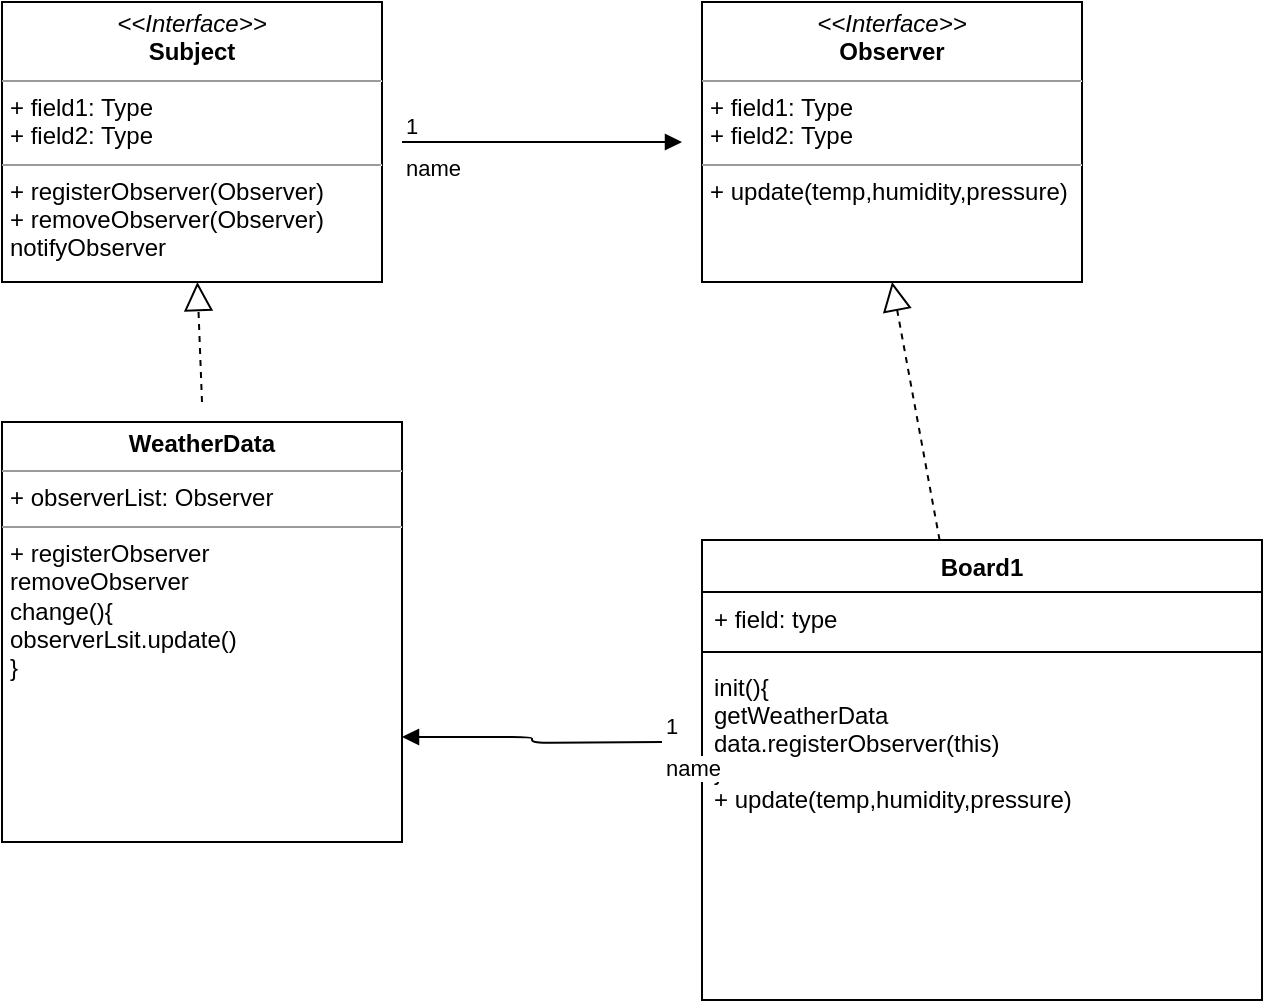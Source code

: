 <mxfile version="13.9.2" type="github">
  <diagram id="C5RBs43oDa-KdzZeNtuy" name="Page-1">
    <mxGraphModel dx="946" dy="623" grid="1" gridSize="10" guides="1" tooltips="1" connect="1" arrows="1" fold="1" page="1" pageScale="1" pageWidth="827" pageHeight="1169" math="0" shadow="0">
      <root>
        <mxCell id="WIyWlLk6GJQsqaUBKTNV-0" />
        <mxCell id="WIyWlLk6GJQsqaUBKTNV-1" parent="WIyWlLk6GJQsqaUBKTNV-0" />
        <mxCell id="MAHKBruZsBhOx860yYi9-2" value="&lt;p style=&quot;margin: 0px ; margin-top: 4px ; text-align: center&quot;&gt;&lt;i&gt;&amp;lt;&amp;lt;Interface&amp;gt;&amp;gt;&lt;/i&gt;&lt;br&gt;&lt;b&gt;Subject&lt;/b&gt;&lt;/p&gt;&lt;hr size=&quot;1&quot;&gt;&lt;p style=&quot;margin: 0px ; margin-left: 4px&quot;&gt;+ field1: Type&lt;br&gt;+ field2: Type&lt;/p&gt;&lt;hr size=&quot;1&quot;&gt;&lt;p style=&quot;margin: 0px ; margin-left: 4px&quot;&gt;+ registerObserver(Observer)&lt;br&gt;+ removeObserver(Observer)&lt;/p&gt;&lt;p style=&quot;margin: 0px ; margin-left: 4px&quot;&gt;notifyObserver&lt;/p&gt;&lt;p style=&quot;margin: 0px ; margin-left: 4px&quot;&gt;&lt;br&gt;&lt;/p&gt;" style="verticalAlign=top;align=left;overflow=fill;fontSize=12;fontFamily=Helvetica;html=1;" vertex="1" parent="WIyWlLk6GJQsqaUBKTNV-1">
          <mxGeometry x="110" y="230" width="190" height="140" as="geometry" />
        </mxCell>
        <mxCell id="MAHKBruZsBhOx860yYi9-3" value="&lt;p style=&quot;margin: 0px ; margin-top: 4px ; text-align: center&quot;&gt;&lt;b&gt;WeatherData&lt;/b&gt;&lt;/p&gt;&lt;hr size=&quot;1&quot;&gt;&lt;p style=&quot;margin: 0px ; margin-left: 4px&quot;&gt;+ observerList: Observer&lt;/p&gt;&lt;hr size=&quot;1&quot;&gt;&lt;p style=&quot;margin: 0px ; margin-left: 4px&quot;&gt;+ registerObserver&lt;/p&gt;&lt;p style=&quot;margin: 0px ; margin-left: 4px&quot;&gt;removeObserver&lt;/p&gt;&lt;p style=&quot;margin: 0px ; margin-left: 4px&quot;&gt;change(){&lt;/p&gt;&lt;p style=&quot;margin: 0px ; margin-left: 4px&quot;&gt;observerLsit.update()&lt;/p&gt;&lt;p style=&quot;margin: 0px ; margin-left: 4px&quot;&gt;}&lt;/p&gt;" style="verticalAlign=top;align=left;overflow=fill;fontSize=12;fontFamily=Helvetica;html=1;" vertex="1" parent="WIyWlLk6GJQsqaUBKTNV-1">
          <mxGeometry x="110" y="440" width="200" height="210" as="geometry" />
        </mxCell>
        <mxCell id="MAHKBruZsBhOx860yYi9-4" value="&lt;p style=&quot;margin: 0px ; margin-top: 4px ; text-align: center&quot;&gt;&lt;i&gt;&amp;lt;&amp;lt;Interface&amp;gt;&amp;gt;&lt;/i&gt;&lt;br&gt;&lt;b&gt;Observer&lt;/b&gt;&lt;/p&gt;&lt;hr size=&quot;1&quot;&gt;&lt;p style=&quot;margin: 0px ; margin-left: 4px&quot;&gt;+ field1: Type&lt;br&gt;+ field2: Type&lt;/p&gt;&lt;hr size=&quot;1&quot;&gt;&lt;p style=&quot;margin: 0px ; margin-left: 4px&quot;&gt;+ update(temp,humidity,pressure)&lt;/p&gt;" style="verticalAlign=top;align=left;overflow=fill;fontSize=12;fontFamily=Helvetica;html=1;" vertex="1" parent="WIyWlLk6GJQsqaUBKTNV-1">
          <mxGeometry x="460" y="230" width="190" height="140" as="geometry" />
        </mxCell>
        <mxCell id="MAHKBruZsBhOx860yYi9-6" value="Board1" style="swimlane;fontStyle=1;align=center;verticalAlign=top;childLayout=stackLayout;horizontal=1;startSize=26;horizontalStack=0;resizeParent=1;resizeParentMax=0;resizeLast=0;collapsible=1;marginBottom=0;" vertex="1" parent="WIyWlLk6GJQsqaUBKTNV-1">
          <mxGeometry x="460" y="499" width="280" height="230" as="geometry" />
        </mxCell>
        <mxCell id="MAHKBruZsBhOx860yYi9-7" value="+ field: type" style="text;strokeColor=none;fillColor=none;align=left;verticalAlign=top;spacingLeft=4;spacingRight=4;overflow=hidden;rotatable=0;points=[[0,0.5],[1,0.5]];portConstraint=eastwest;" vertex="1" parent="MAHKBruZsBhOx860yYi9-6">
          <mxGeometry y="26" width="280" height="26" as="geometry" />
        </mxCell>
        <mxCell id="MAHKBruZsBhOx860yYi9-8" value="" style="line;strokeWidth=1;fillColor=none;align=left;verticalAlign=middle;spacingTop=-1;spacingLeft=3;spacingRight=3;rotatable=0;labelPosition=right;points=[];portConstraint=eastwest;" vertex="1" parent="MAHKBruZsBhOx860yYi9-6">
          <mxGeometry y="52" width="280" height="8" as="geometry" />
        </mxCell>
        <mxCell id="MAHKBruZsBhOx860yYi9-9" value="init(){&#xa;getWeatherData&#xa;data.registerObserver(this)&#xa;}&#xa;+ update(temp,humidity,pressure)" style="text;strokeColor=none;fillColor=none;align=left;verticalAlign=top;spacingLeft=4;spacingRight=4;overflow=hidden;rotatable=0;points=[[0,0.5],[1,0.5]];portConstraint=eastwest;" vertex="1" parent="MAHKBruZsBhOx860yYi9-6">
          <mxGeometry y="60" width="280" height="170" as="geometry" />
        </mxCell>
        <mxCell id="MAHKBruZsBhOx860yYi9-10" value="" style="endArrow=block;dashed=1;endFill=0;endSize=12;html=1;entryX=0.5;entryY=1;entryDx=0;entryDy=0;" edge="1" parent="WIyWlLk6GJQsqaUBKTNV-1" source="MAHKBruZsBhOx860yYi9-6" target="MAHKBruZsBhOx860yYi9-4">
          <mxGeometry width="160" relative="1" as="geometry">
            <mxPoint x="330" y="500" as="sourcePoint" />
            <mxPoint x="490" y="500" as="targetPoint" />
          </mxGeometry>
        </mxCell>
        <mxCell id="MAHKBruZsBhOx860yYi9-13" value="" style="endArrow=block;dashed=1;endFill=0;endSize=12;html=1;" edge="1" parent="WIyWlLk6GJQsqaUBKTNV-1" target="MAHKBruZsBhOx860yYi9-2">
          <mxGeometry width="160" relative="1" as="geometry">
            <mxPoint x="210" y="430" as="sourcePoint" />
            <mxPoint x="490" y="540" as="targetPoint" />
          </mxGeometry>
        </mxCell>
        <mxCell id="MAHKBruZsBhOx860yYi9-18" value="name" style="endArrow=block;endFill=1;html=1;edgeStyle=orthogonalEdgeStyle;align=left;verticalAlign=top;" edge="1" parent="WIyWlLk6GJQsqaUBKTNV-1">
          <mxGeometry x="-1" relative="1" as="geometry">
            <mxPoint x="310" y="300" as="sourcePoint" />
            <mxPoint x="450" y="300" as="targetPoint" />
          </mxGeometry>
        </mxCell>
        <mxCell id="MAHKBruZsBhOx860yYi9-19" value="1" style="edgeLabel;resizable=0;html=1;align=left;verticalAlign=bottom;" connectable="0" vertex="1" parent="MAHKBruZsBhOx860yYi9-18">
          <mxGeometry x="-1" relative="1" as="geometry" />
        </mxCell>
        <mxCell id="MAHKBruZsBhOx860yYi9-20" value="name" style="endArrow=block;endFill=1;html=1;edgeStyle=orthogonalEdgeStyle;align=left;verticalAlign=top;entryX=1;entryY=0.75;entryDx=0;entryDy=0;" edge="1" parent="WIyWlLk6GJQsqaUBKTNV-1" target="MAHKBruZsBhOx860yYi9-3">
          <mxGeometry x="-1" relative="1" as="geometry">
            <mxPoint x="440" y="600" as="sourcePoint" />
            <mxPoint x="320" y="590" as="targetPoint" />
          </mxGeometry>
        </mxCell>
        <mxCell id="MAHKBruZsBhOx860yYi9-21" value="1" style="edgeLabel;resizable=0;html=1;align=left;verticalAlign=bottom;" connectable="0" vertex="1" parent="MAHKBruZsBhOx860yYi9-20">
          <mxGeometry x="-1" relative="1" as="geometry" />
        </mxCell>
      </root>
    </mxGraphModel>
  </diagram>
</mxfile>
